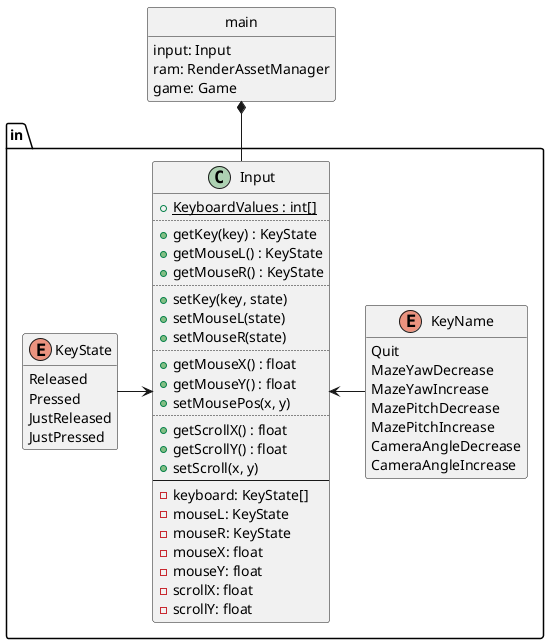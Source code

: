 @startuml
set separator ::

enum in::KeyState {
	Released
	Pressed
	JustReleased
	JustPressed
}
hide KeyState methods

enum in::KeyName {
	Quit
	MazeYawDecrease
	MazeYawIncrease
	MazePitchDecrease
	MazePitchIncrease
	CameraAngleDecrease
	CameraAngleIncrease
}
hide KeyName methods

class in::Input {
	{static} +KeyboardValues : int[]
	..
	+getKey(key) : KeyState
	+getMouseL() : KeyState
	+getMouseR() : KeyState
	..
	+setKey(key, state)
	+setMouseL(state)
	+setMouseR(state)
	..
	+getMouseX() : float
	+getMouseY() : float
	+setMousePos(x, y)
	..
	+getScrollX() : float
	+getScrollY() : float
	+setScroll(x, y)
	--
	-keyboard: KeyState[]
	-mouseL: KeyState
	-mouseR: KeyState
	-mouseX: float
	-mouseY: float
	-scrollX: float
	-scrollY: float
}

class main {
	input: Input
	ram: RenderAssetManager
	game: Game
}
hide main circle
hide main methods

Input <-left- KeyState
Input <-right- KeyName
main *-down- Input

@enduml
